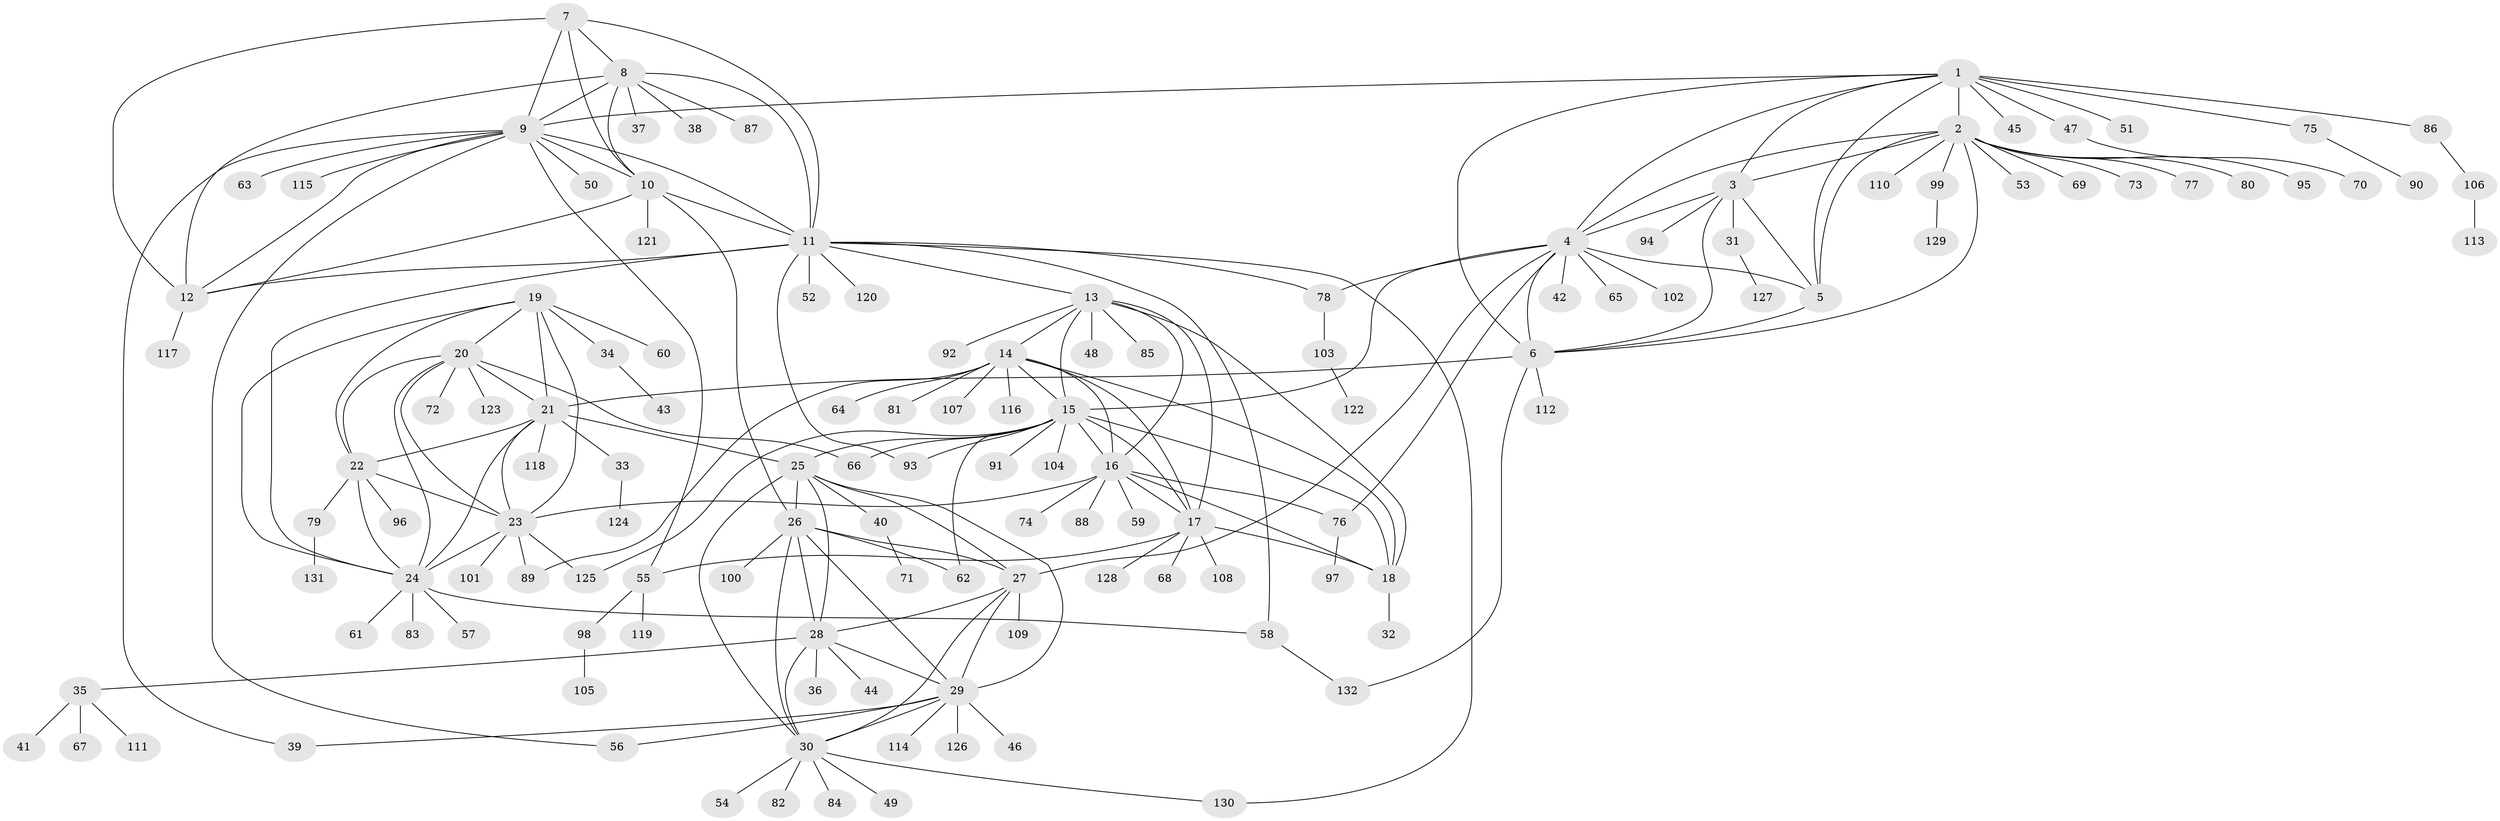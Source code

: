 // Generated by graph-tools (version 1.1) at 2025/26/03/09/25 03:26:44]
// undirected, 132 vertices, 200 edges
graph export_dot {
graph [start="1"]
  node [color=gray90,style=filled];
  1;
  2;
  3;
  4;
  5;
  6;
  7;
  8;
  9;
  10;
  11;
  12;
  13;
  14;
  15;
  16;
  17;
  18;
  19;
  20;
  21;
  22;
  23;
  24;
  25;
  26;
  27;
  28;
  29;
  30;
  31;
  32;
  33;
  34;
  35;
  36;
  37;
  38;
  39;
  40;
  41;
  42;
  43;
  44;
  45;
  46;
  47;
  48;
  49;
  50;
  51;
  52;
  53;
  54;
  55;
  56;
  57;
  58;
  59;
  60;
  61;
  62;
  63;
  64;
  65;
  66;
  67;
  68;
  69;
  70;
  71;
  72;
  73;
  74;
  75;
  76;
  77;
  78;
  79;
  80;
  81;
  82;
  83;
  84;
  85;
  86;
  87;
  88;
  89;
  90;
  91;
  92;
  93;
  94;
  95;
  96;
  97;
  98;
  99;
  100;
  101;
  102;
  103;
  104;
  105;
  106;
  107;
  108;
  109;
  110;
  111;
  112;
  113;
  114;
  115;
  116;
  117;
  118;
  119;
  120;
  121;
  122;
  123;
  124;
  125;
  126;
  127;
  128;
  129;
  130;
  131;
  132;
  1 -- 2;
  1 -- 3;
  1 -- 4;
  1 -- 5;
  1 -- 6;
  1 -- 9;
  1 -- 45;
  1 -- 47;
  1 -- 51;
  1 -- 75;
  1 -- 86;
  2 -- 3;
  2 -- 4;
  2 -- 5;
  2 -- 6;
  2 -- 53;
  2 -- 69;
  2 -- 73;
  2 -- 77;
  2 -- 80;
  2 -- 95;
  2 -- 99;
  2 -- 110;
  3 -- 4;
  3 -- 5;
  3 -- 6;
  3 -- 31;
  3 -- 94;
  4 -- 5;
  4 -- 6;
  4 -- 15;
  4 -- 27;
  4 -- 42;
  4 -- 65;
  4 -- 76;
  4 -- 78;
  4 -- 102;
  5 -- 6;
  6 -- 21;
  6 -- 112;
  6 -- 132;
  7 -- 8;
  7 -- 9;
  7 -- 10;
  7 -- 11;
  7 -- 12;
  8 -- 9;
  8 -- 10;
  8 -- 11;
  8 -- 12;
  8 -- 37;
  8 -- 38;
  8 -- 87;
  9 -- 10;
  9 -- 11;
  9 -- 12;
  9 -- 39;
  9 -- 50;
  9 -- 55;
  9 -- 56;
  9 -- 63;
  9 -- 115;
  10 -- 11;
  10 -- 12;
  10 -- 26;
  10 -- 121;
  11 -- 12;
  11 -- 13;
  11 -- 24;
  11 -- 52;
  11 -- 58;
  11 -- 78;
  11 -- 93;
  11 -- 120;
  11 -- 130;
  12 -- 117;
  13 -- 14;
  13 -- 15;
  13 -- 16;
  13 -- 17;
  13 -- 18;
  13 -- 48;
  13 -- 85;
  13 -- 92;
  14 -- 15;
  14 -- 16;
  14 -- 17;
  14 -- 18;
  14 -- 64;
  14 -- 81;
  14 -- 89;
  14 -- 107;
  14 -- 116;
  15 -- 16;
  15 -- 17;
  15 -- 18;
  15 -- 25;
  15 -- 62;
  15 -- 66;
  15 -- 91;
  15 -- 93;
  15 -- 104;
  15 -- 125;
  16 -- 17;
  16 -- 18;
  16 -- 23;
  16 -- 59;
  16 -- 74;
  16 -- 76;
  16 -- 88;
  17 -- 18;
  17 -- 55;
  17 -- 68;
  17 -- 108;
  17 -- 128;
  18 -- 32;
  19 -- 20;
  19 -- 21;
  19 -- 22;
  19 -- 23;
  19 -- 24;
  19 -- 34;
  19 -- 60;
  20 -- 21;
  20 -- 22;
  20 -- 23;
  20 -- 24;
  20 -- 66;
  20 -- 72;
  20 -- 123;
  21 -- 22;
  21 -- 23;
  21 -- 24;
  21 -- 25;
  21 -- 33;
  21 -- 118;
  22 -- 23;
  22 -- 24;
  22 -- 79;
  22 -- 96;
  23 -- 24;
  23 -- 89;
  23 -- 101;
  23 -- 125;
  24 -- 57;
  24 -- 58;
  24 -- 61;
  24 -- 83;
  25 -- 26;
  25 -- 27;
  25 -- 28;
  25 -- 29;
  25 -- 30;
  25 -- 40;
  26 -- 27;
  26 -- 28;
  26 -- 29;
  26 -- 30;
  26 -- 62;
  26 -- 100;
  27 -- 28;
  27 -- 29;
  27 -- 30;
  27 -- 109;
  28 -- 29;
  28 -- 30;
  28 -- 35;
  28 -- 36;
  28 -- 44;
  29 -- 30;
  29 -- 39;
  29 -- 46;
  29 -- 56;
  29 -- 114;
  29 -- 126;
  30 -- 49;
  30 -- 54;
  30 -- 82;
  30 -- 84;
  30 -- 130;
  31 -- 127;
  33 -- 124;
  34 -- 43;
  35 -- 41;
  35 -- 67;
  35 -- 111;
  40 -- 71;
  47 -- 70;
  55 -- 98;
  55 -- 119;
  58 -- 132;
  75 -- 90;
  76 -- 97;
  78 -- 103;
  79 -- 131;
  86 -- 106;
  98 -- 105;
  99 -- 129;
  103 -- 122;
  106 -- 113;
}
